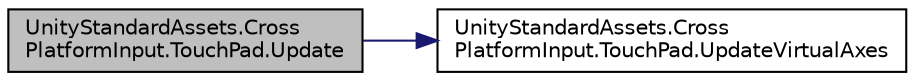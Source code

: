 digraph "UnityStandardAssets.CrossPlatformInput.TouchPad.Update"
{
 // LATEX_PDF_SIZE
  edge [fontname="Helvetica",fontsize="10",labelfontname="Helvetica",labelfontsize="10"];
  node [fontname="Helvetica",fontsize="10",shape=record];
  rankdir="LR";
  Node16 [label="UnityStandardAssets.Cross\lPlatformInput.TouchPad.Update",height=0.2,width=0.4,color="black", fillcolor="grey75", style="filled", fontcolor="black",tooltip=" "];
  Node16 -> Node17 [color="midnightblue",fontsize="10",style="solid",fontname="Helvetica"];
  Node17 [label="UnityStandardAssets.Cross\lPlatformInput.TouchPad.UpdateVirtualAxes",height=0.2,width=0.4,color="black", fillcolor="white", style="filled",URL="$class_unity_standard_assets_1_1_cross_platform_input_1_1_touch_pad.html#a47c5385a2516cecf07b10883b351f84e",tooltip=" "];
}
